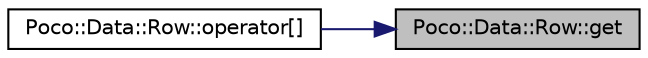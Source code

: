 digraph "Poco::Data::Row::get"
{
 // LATEX_PDF_SIZE
  edge [fontname="Helvetica",fontsize="10",labelfontname="Helvetica",labelfontsize="10"];
  node [fontname="Helvetica",fontsize="10",shape=record];
  rankdir="RL";
  Node1 [label="Poco::Data::Row::get",height=0.2,width=0.4,color="black", fillcolor="grey75", style="filled", fontcolor="black",tooltip="Destroys the Row."];
  Node1 -> Node2 [dir="back",color="midnightblue",fontsize="10",style="solid",fontname="Helvetica"];
  Node2 [label="Poco::Data::Row::operator[]",height=0.2,width=0.4,color="black", fillcolor="white", style="filled",URL="$classPoco_1_1Data_1_1Row.html#a47e5e669a5fc215311a35731fe261883",tooltip="Returns the reference to data value at column location."];
}
